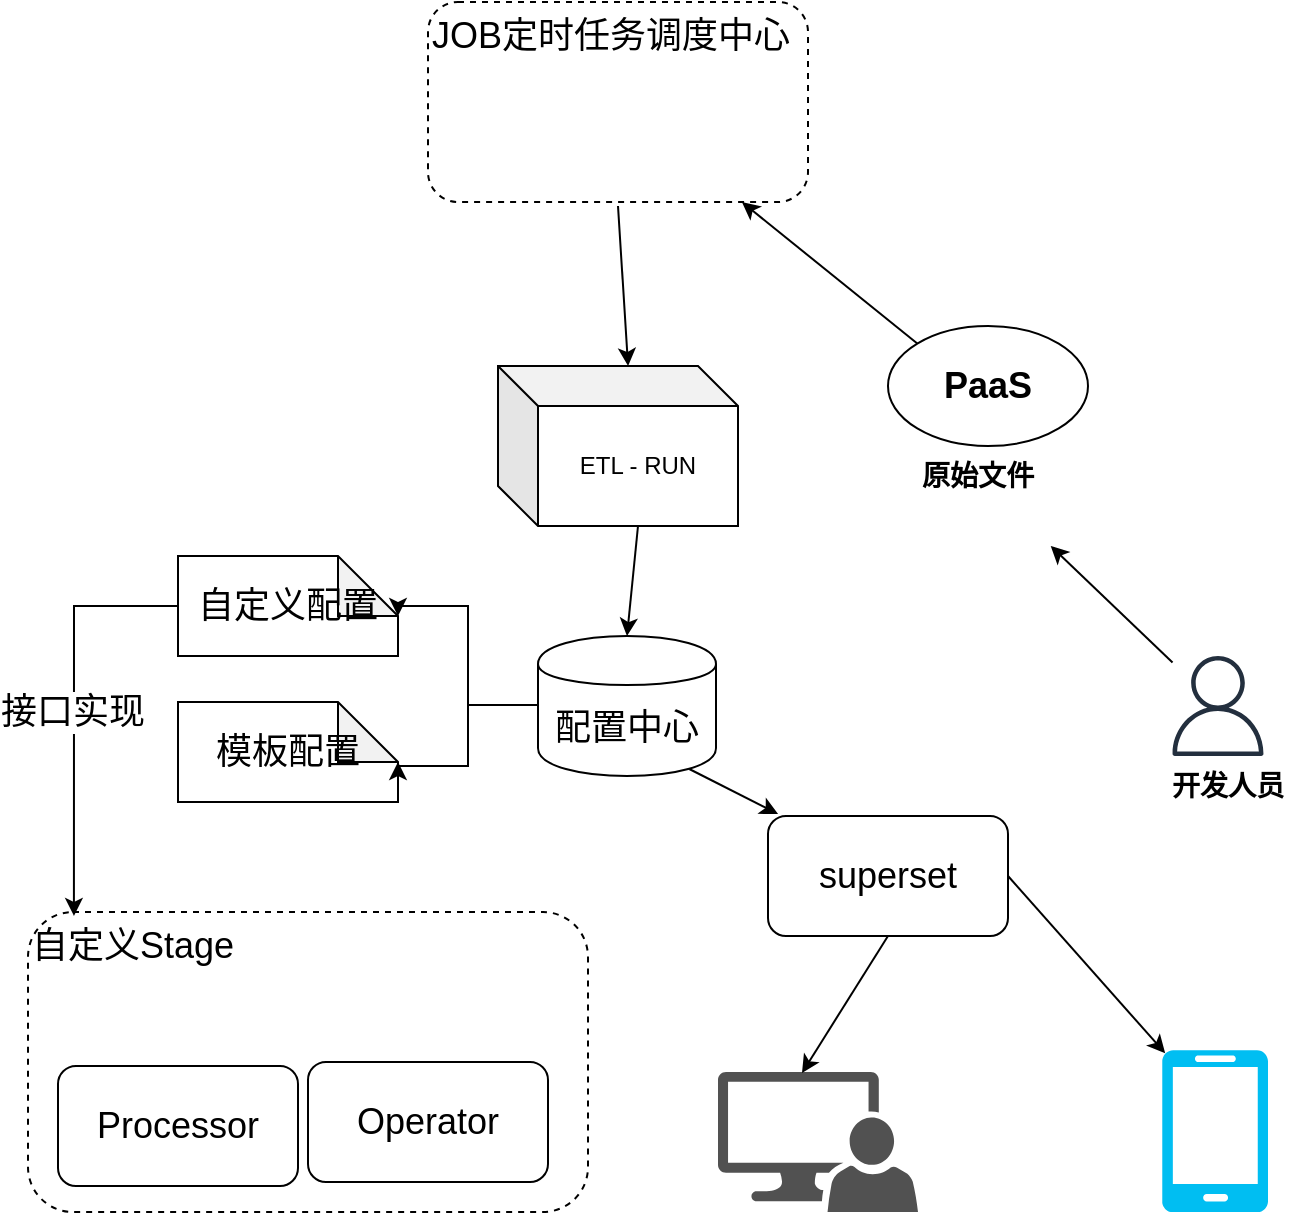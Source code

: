 <mxfile version="10.8.0" type="github"><diagram id="p-VdBDM6QbBlG-u9aDeD" name="Page-1"><mxGraphModel dx="840" dy="489" grid="1" gridSize="10" guides="1" tooltips="1" connect="1" arrows="1" fold="1" page="1" pageScale="1" pageWidth="827" pageHeight="1169" math="0" shadow="0"><root><mxCell id="0"/><mxCell id="1" parent="0"/><mxCell id="Vm_BeNpU-m3-2hRjR1Nn-1" value="" style="outlineConnect=0;fontColor=#232F3E;gradientColor=none;fillColor=#232F3E;strokeColor=none;dashed=0;verticalLabelPosition=bottom;verticalAlign=top;align=center;html=1;fontSize=12;fontStyle=0;aspect=fixed;pointerEvents=1;shape=mxgraph.aws4.user;" parent="1" vertex="1"><mxGeometry x="630" y="425" width="50" height="50" as="geometry"/></mxCell><mxCell id="Vm_BeNpU-m3-2hRjR1Nn-2" value="&lt;h2&gt;&lt;font style=&quot;vertical-align: inherit&quot;&gt;&lt;font style=&quot;vertical-align: inherit&quot;&gt;PaaS&lt;/font&gt;&lt;/font&gt;&lt;/h2&gt;" style="ellipse;whiteSpace=wrap;html=1;" parent="1" vertex="1"><mxGeometry x="490" y="260" width="100" height="60" as="geometry"/></mxCell><mxCell id="Vm_BeNpU-m3-2hRjR1Nn-3" value="&lt;h3&gt;原始文件&lt;/h3&gt;&lt;br&gt;" style="text;html=1;resizable=0;points=[];autosize=1;align=left;verticalAlign=top;spacingTop=-4;" parent="1" vertex="1"><mxGeometry x="505" y="310" width="70" height="60" as="geometry"/></mxCell><mxCell id="Vm_BeNpU-m3-2hRjR1Nn-6" value="" style="endArrow=classic;html=1;" parent="1" source="Vm_BeNpU-m3-2hRjR1Nn-1" target="Vm_BeNpU-m3-2hRjR1Nn-3" edge="1"><mxGeometry width="50" height="50" relative="1" as="geometry"><mxPoint x="615" y="340" as="sourcePoint"/><mxPoint x="657" y="280" as="targetPoint"/></mxGeometry></mxCell><mxCell id="Vm_BeNpU-m3-2hRjR1Nn-7" value="JOB定时任务调度中心" style="rounded=1;whiteSpace=wrap;html=1;fontSize=18;dashed=1;align=left;verticalAlign=top;" parent="1" vertex="1"><mxGeometry x="260" y="98" width="190" height="100" as="geometry"/></mxCell><mxCell id="Vm_BeNpU-m3-2hRjR1Nn-8" value="" style="shape=image;html=1;verticalAlign=top;verticalLabelPosition=bottom;labelBackgroundColor=#ffffff;imageAspect=0;aspect=fixed;image=https://cdn4.iconfinder.com/data/icons/small-n-flat/24/user-alt-128.png;fontSize=18;align=center;" parent="1" vertex="1"><mxGeometry x="370" y="130" width="68" height="68" as="geometry"/></mxCell><mxCell id="Vm_BeNpU-m3-2hRjR1Nn-11" value="" style="endArrow=classic;html=1;exitX=0;exitY=0;exitDx=0;exitDy=0;" parent="1" source="Vm_BeNpU-m3-2hRjR1Nn-2" target="Vm_BeNpU-m3-2hRjR1Nn-7" edge="1"><mxGeometry width="50" height="50" relative="1" as="geometry"><mxPoint x="430" y="260" as="sourcePoint"/><mxPoint x="420" y="220" as="targetPoint"/></mxGeometry></mxCell><mxCell id="Vm_BeNpU-m3-2hRjR1Nn-12" value="ETL - RUN" style="shape=cube;whiteSpace=wrap;html=1;boundedLbl=1;backgroundOutline=1;darkOpacity=0.05;darkOpacity2=0.1;" parent="1" vertex="1"><mxGeometry x="295" y="280" width="120" height="80" as="geometry"/></mxCell><mxCell id="Vm_BeNpU-m3-2hRjR1Nn-13" value="" style="endArrow=classic;html=1;entryX=0.542;entryY=0;entryDx=0;entryDy=0;entryPerimeter=0;" parent="1" target="Vm_BeNpU-m3-2hRjR1Nn-12" edge="1"><mxGeometry width="50" height="50" relative="1" as="geometry"><mxPoint x="355" y="200" as="sourcePoint"/><mxPoint x="370" y="210" as="targetPoint"/></mxGeometry></mxCell><mxCell id="Vm_BeNpU-m3-2hRjR1Nn-14" value="配置中心" style="shape=cylinder;whiteSpace=wrap;html=1;boundedLbl=1;backgroundOutline=1;fontSize=18;align=center;" parent="1" vertex="1"><mxGeometry x="315" y="415" width="89" height="70" as="geometry"/></mxCell><mxCell id="Vm_BeNpU-m3-2hRjR1Nn-15" value="" style="endArrow=classic;html=1;entryX=0.5;entryY=0;entryDx=0;entryDy=0;exitX=0;exitY=0;exitDx=70;exitDy=80;exitPerimeter=0;" parent="1" source="Vm_BeNpU-m3-2hRjR1Nn-12" target="Vm_BeNpU-m3-2hRjR1Nn-14" edge="1"><mxGeometry width="50" height="50" relative="1" as="geometry"><mxPoint x="320" y="415" as="sourcePoint"/><mxPoint x="370" y="365" as="targetPoint"/></mxGeometry></mxCell><mxCell id="Vm_BeNpU-m3-2hRjR1Nn-16" value="自定义配置" style="shape=note;whiteSpace=wrap;html=1;backgroundOutline=1;darkOpacity=0.05;fontSize=18;align=center;" parent="1" vertex="1"><mxGeometry x="135" y="375" width="110" height="50" as="geometry"/></mxCell><mxCell id="Vm_BeNpU-m3-2hRjR1Nn-17" value="模板配置" style="shape=note;whiteSpace=wrap;html=1;backgroundOutline=1;darkOpacity=0.05;fontSize=18;align=center;" parent="1" vertex="1"><mxGeometry x="135" y="448" width="110" height="50" as="geometry"/></mxCell><mxCell id="Vm_BeNpU-m3-2hRjR1Nn-18" style="edgeStyle=orthogonalEdgeStyle;rounded=0;orthogonalLoop=1;jettySize=auto;html=1;fontSize=18;entryX=0;entryY=0;entryDx=110;entryDy=30;entryPerimeter=0;" parent="1" target="Vm_BeNpU-m3-2hRjR1Nn-16" edge="1"><mxGeometry relative="1" as="geometry"><mxPoint x="315" y="449.5" as="sourcePoint"/><mxPoint x="250" y="400" as="targetPoint"/><Array as="points"><mxPoint x="280" y="450"/><mxPoint x="280" y="400"/><mxPoint x="245" y="400"/></Array></mxGeometry></mxCell><mxCell id="Vm_BeNpU-m3-2hRjR1Nn-19" style="edgeStyle=orthogonalEdgeStyle;rounded=0;orthogonalLoop=1;jettySize=auto;html=1;fontSize=18;entryX=0;entryY=0;entryDx=110;entryDy=30;entryPerimeter=0;" parent="1" target="Vm_BeNpU-m3-2hRjR1Nn-17" edge="1"><mxGeometry relative="1" as="geometry"><mxPoint x="315" y="449.5" as="sourcePoint"/><mxPoint x="250" y="480" as="targetPoint"/><Array as="points"><mxPoint x="280" y="450"/><mxPoint x="280" y="480"/><mxPoint x="245" y="480"/></Array></mxGeometry></mxCell><mxCell id="Vm_BeNpU-m3-2hRjR1Nn-22" value="自定义Stage" style="rounded=1;whiteSpace=wrap;html=1;fontSize=18;dashed=1;align=left;verticalAlign=top;" parent="1" vertex="1"><mxGeometry x="60" y="553" width="280" height="150" as="geometry"/></mxCell><mxCell id="Vm_BeNpU-m3-2hRjR1Nn-23" value="" style="shape=image;html=1;verticalAlign=top;verticalLabelPosition=bottom;labelBackgroundColor=#ffffff;imageAspect=0;aspect=fixed;image=https://cdn4.iconfinder.com/data/icons/small-n-flat/24/user-alt-128.png;fontSize=18;align=center;" parent="1" vertex="1"><mxGeometry x="261" y="553" width="68" height="68" as="geometry"/></mxCell><mxCell id="Vm_BeNpU-m3-2hRjR1Nn-24" value="Processor" style="rounded=1;whiteSpace=wrap;html=1;fontSize=18;" parent="1" vertex="1"><mxGeometry x="75" y="630" width="120" height="60" as="geometry"/></mxCell><mxCell id="Vm_BeNpU-m3-2hRjR1Nn-25" value="Operator" style="rounded=1;whiteSpace=wrap;html=1;fontSize=18;" parent="1" vertex="1"><mxGeometry x="200" y="628" width="120" height="60" as="geometry"/></mxCell><mxCell id="Vm_BeNpU-m3-2hRjR1Nn-26" style="edgeStyle=orthogonalEdgeStyle;rounded=0;orthogonalLoop=1;jettySize=auto;html=1;fontSize=18;entryX=0.082;entryY=0.013;entryDx=0;entryDy=0;entryPerimeter=0;" parent="1" target="Vm_BeNpU-m3-2hRjR1Nn-22" edge="1"><mxGeometry relative="1" as="geometry"><mxPoint x="85" y="530" as="targetPoint"/><mxPoint x="135" y="378" as="sourcePoint"/><Array as="points"><mxPoint x="135" y="400"/><mxPoint x="83" y="400"/></Array></mxGeometry></mxCell><mxCell id="Vm_BeNpU-m3-2hRjR1Nn-27" value="接口实现" style="text;html=1;resizable=0;points=[];align=center;verticalAlign=middle;labelBackgroundColor=#ffffff;fontSize=18;" parent="Vm_BeNpU-m3-2hRjR1Nn-26" vertex="1" connectable="0"><mxGeometry x="0.11" y="-1" relative="1" as="geometry"><mxPoint as="offset"/></mxGeometry></mxCell><mxCell id="Vm_BeNpU-m3-2hRjR1Nn-28" value="&lt;h3&gt;开发人员&lt;/h3&gt;" style="text;html=1;resizable=0;points=[];autosize=1;align=left;verticalAlign=top;spacingTop=-4;" parent="1" vertex="1"><mxGeometry x="630" y="465" width="70" height="40" as="geometry"/></mxCell><mxCell id="Vm_BeNpU-m3-2hRjR1Nn-29" value="superset" style="rounded=1;whiteSpace=wrap;html=1;fontSize=18;" parent="1" vertex="1"><mxGeometry x="430" y="505" width="120" height="60" as="geometry"/></mxCell><mxCell id="Vm_BeNpU-m3-2hRjR1Nn-30" value="" style="endArrow=classic;html=1;entryX=0.042;entryY=-0.017;entryDx=0;entryDy=0;entryPerimeter=0;exitX=0.85;exitY=0.95;exitDx=0;exitDy=0;exitPerimeter=0;" parent="1" source="Vm_BeNpU-m3-2hRjR1Nn-14" target="Vm_BeNpU-m3-2hRjR1Nn-29" edge="1"><mxGeometry width="50" height="50" relative="1" as="geometry"><mxPoint x="400" y="523" as="sourcePoint"/><mxPoint x="450" y="473" as="targetPoint"/></mxGeometry></mxCell><mxCell id="Vm_BeNpU-m3-2hRjR1Nn-32" value="" style="shadow=0;dashed=0;html=1;labelPosition=center;verticalLabelPosition=bottom;verticalAlign=top;align=center;strokeColor=none;shape=mxgraph.mscae.system_center.admin_console;fillColor=#515151;strokeColor=none;pointerEvents=1;" parent="1" vertex="1"><mxGeometry x="405" y="633" width="100" height="70" as="geometry"/></mxCell><mxCell id="Vm_BeNpU-m3-2hRjR1Nn-35" value="" style="endArrow=classic;html=1;entryX=0.42;entryY=0.007;entryDx=0;entryDy=0;entryPerimeter=0;exitX=0.5;exitY=1;exitDx=0;exitDy=0;" parent="1" source="Vm_BeNpU-m3-2hRjR1Nn-29" target="Vm_BeNpU-m3-2hRjR1Nn-32" edge="1"><mxGeometry width="50" height="50" relative="1" as="geometry"><mxPoint x="465" y="622.5" as="sourcePoint"/><mxPoint x="515" y="572.5" as="targetPoint"/></mxGeometry></mxCell><mxCell id="Vm_BeNpU-m3-2hRjR1Nn-36" value="" style="endArrow=classic;html=1;exitX=1;exitY=0.5;exitDx=0;exitDy=0;entryX=0.03;entryY=0.02;entryDx=0;entryDy=0;entryPerimeter=0;" parent="1" source="Vm_BeNpU-m3-2hRjR1Nn-29" edge="1" target="LUMYpxahQXQxtcEHcmy2-1"><mxGeometry width="50" height="50" relative="1" as="geometry"><mxPoint x="565" y="578" as="sourcePoint"/><mxPoint x="625" y="600" as="targetPoint"/></mxGeometry></mxCell><mxCell id="LUMYpxahQXQxtcEHcmy2-1" value="" style="verticalLabelPosition=bottom;html=1;verticalAlign=top;align=center;strokeColor=none;fillColor=#00BEF2;shape=mxgraph.azure.mobile;pointerEvents=1;" vertex="1" parent="1"><mxGeometry x="627" y="622" width="53" height="81" as="geometry"/></mxCell></root></mxGraphModel></diagram></mxfile>